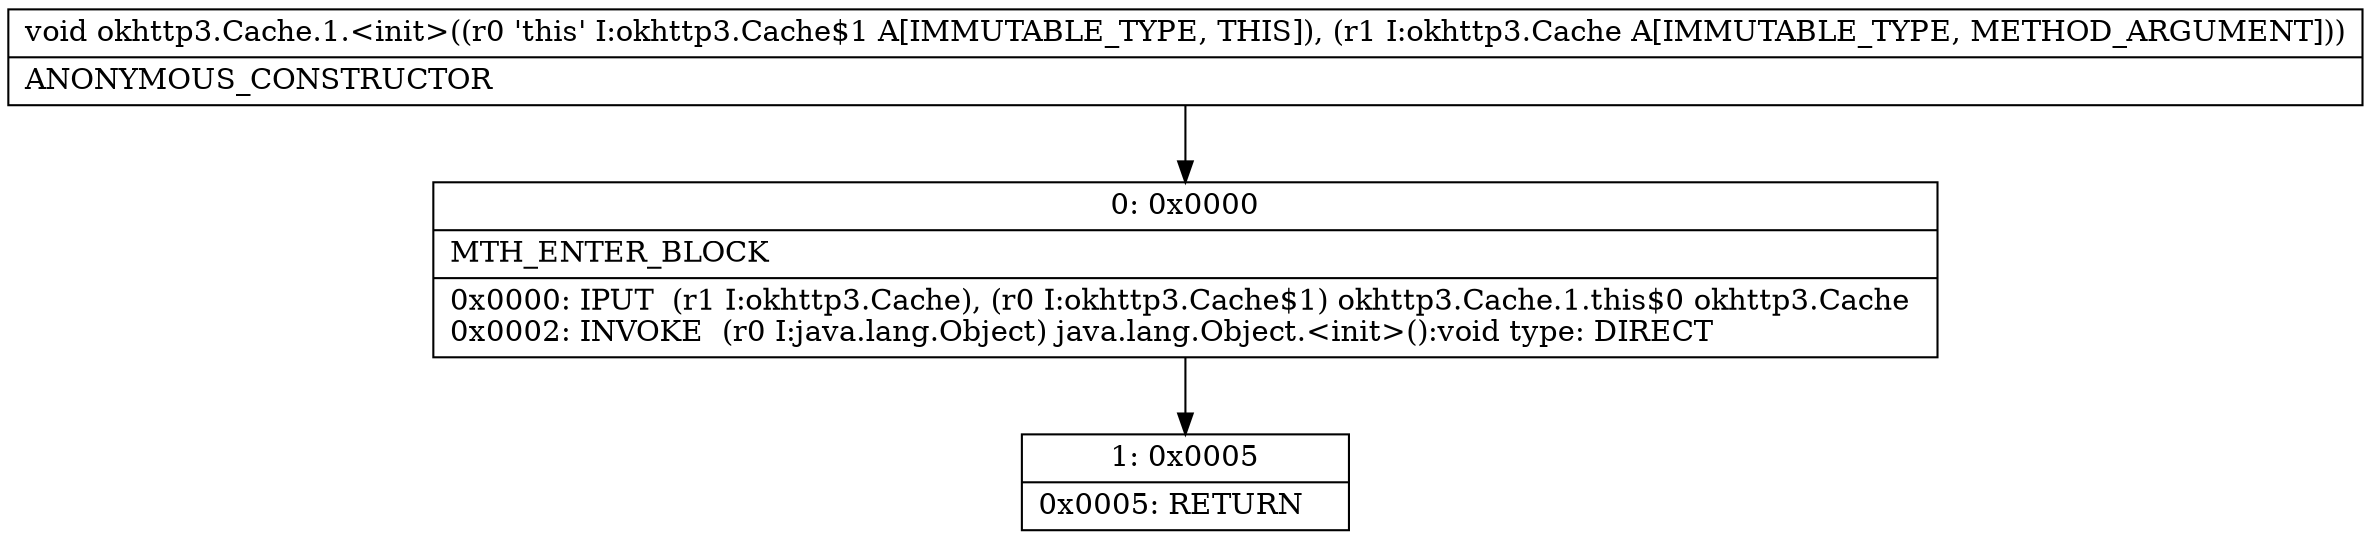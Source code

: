 digraph "CFG forokhttp3.Cache.1.\<init\>(Lokhttp3\/Cache;)V" {
Node_0 [shape=record,label="{0\:\ 0x0000|MTH_ENTER_BLOCK\l|0x0000: IPUT  (r1 I:okhttp3.Cache), (r0 I:okhttp3.Cache$1) okhttp3.Cache.1.this$0 okhttp3.Cache \l0x0002: INVOKE  (r0 I:java.lang.Object) java.lang.Object.\<init\>():void type: DIRECT \l}"];
Node_1 [shape=record,label="{1\:\ 0x0005|0x0005: RETURN   \l}"];
MethodNode[shape=record,label="{void okhttp3.Cache.1.\<init\>((r0 'this' I:okhttp3.Cache$1 A[IMMUTABLE_TYPE, THIS]), (r1 I:okhttp3.Cache A[IMMUTABLE_TYPE, METHOD_ARGUMENT]))  | ANONYMOUS_CONSTRUCTOR\l}"];
MethodNode -> Node_0;
Node_0 -> Node_1;
}

